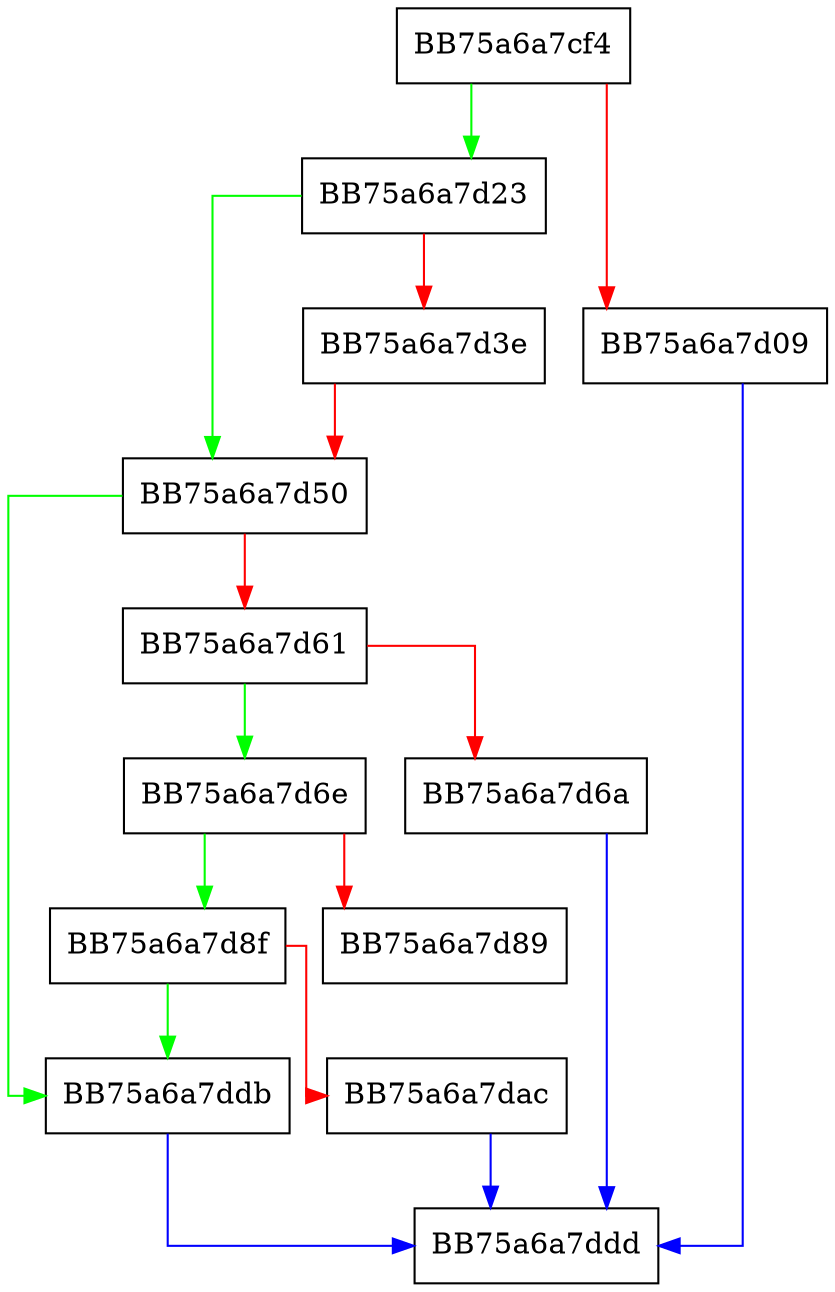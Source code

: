digraph boilerPlateThrows {
  node [shape="box"];
  graph [splines=ortho];
  BB75a6a7cf4 -> BB75a6a7d23 [color="green"];
  BB75a6a7cf4 -> BB75a6a7d09 [color="red"];
  BB75a6a7d09 -> BB75a6a7ddd [color="blue"];
  BB75a6a7d23 -> BB75a6a7d50 [color="green"];
  BB75a6a7d23 -> BB75a6a7d3e [color="red"];
  BB75a6a7d3e -> BB75a6a7d50 [color="red"];
  BB75a6a7d50 -> BB75a6a7ddb [color="green"];
  BB75a6a7d50 -> BB75a6a7d61 [color="red"];
  BB75a6a7d61 -> BB75a6a7d6e [color="green"];
  BB75a6a7d61 -> BB75a6a7d6a [color="red"];
  BB75a6a7d6a -> BB75a6a7ddd [color="blue"];
  BB75a6a7d6e -> BB75a6a7d8f [color="green"];
  BB75a6a7d6e -> BB75a6a7d89 [color="red"];
  BB75a6a7d8f -> BB75a6a7ddb [color="green"];
  BB75a6a7d8f -> BB75a6a7dac [color="red"];
  BB75a6a7dac -> BB75a6a7ddd [color="blue"];
  BB75a6a7ddb -> BB75a6a7ddd [color="blue"];
}